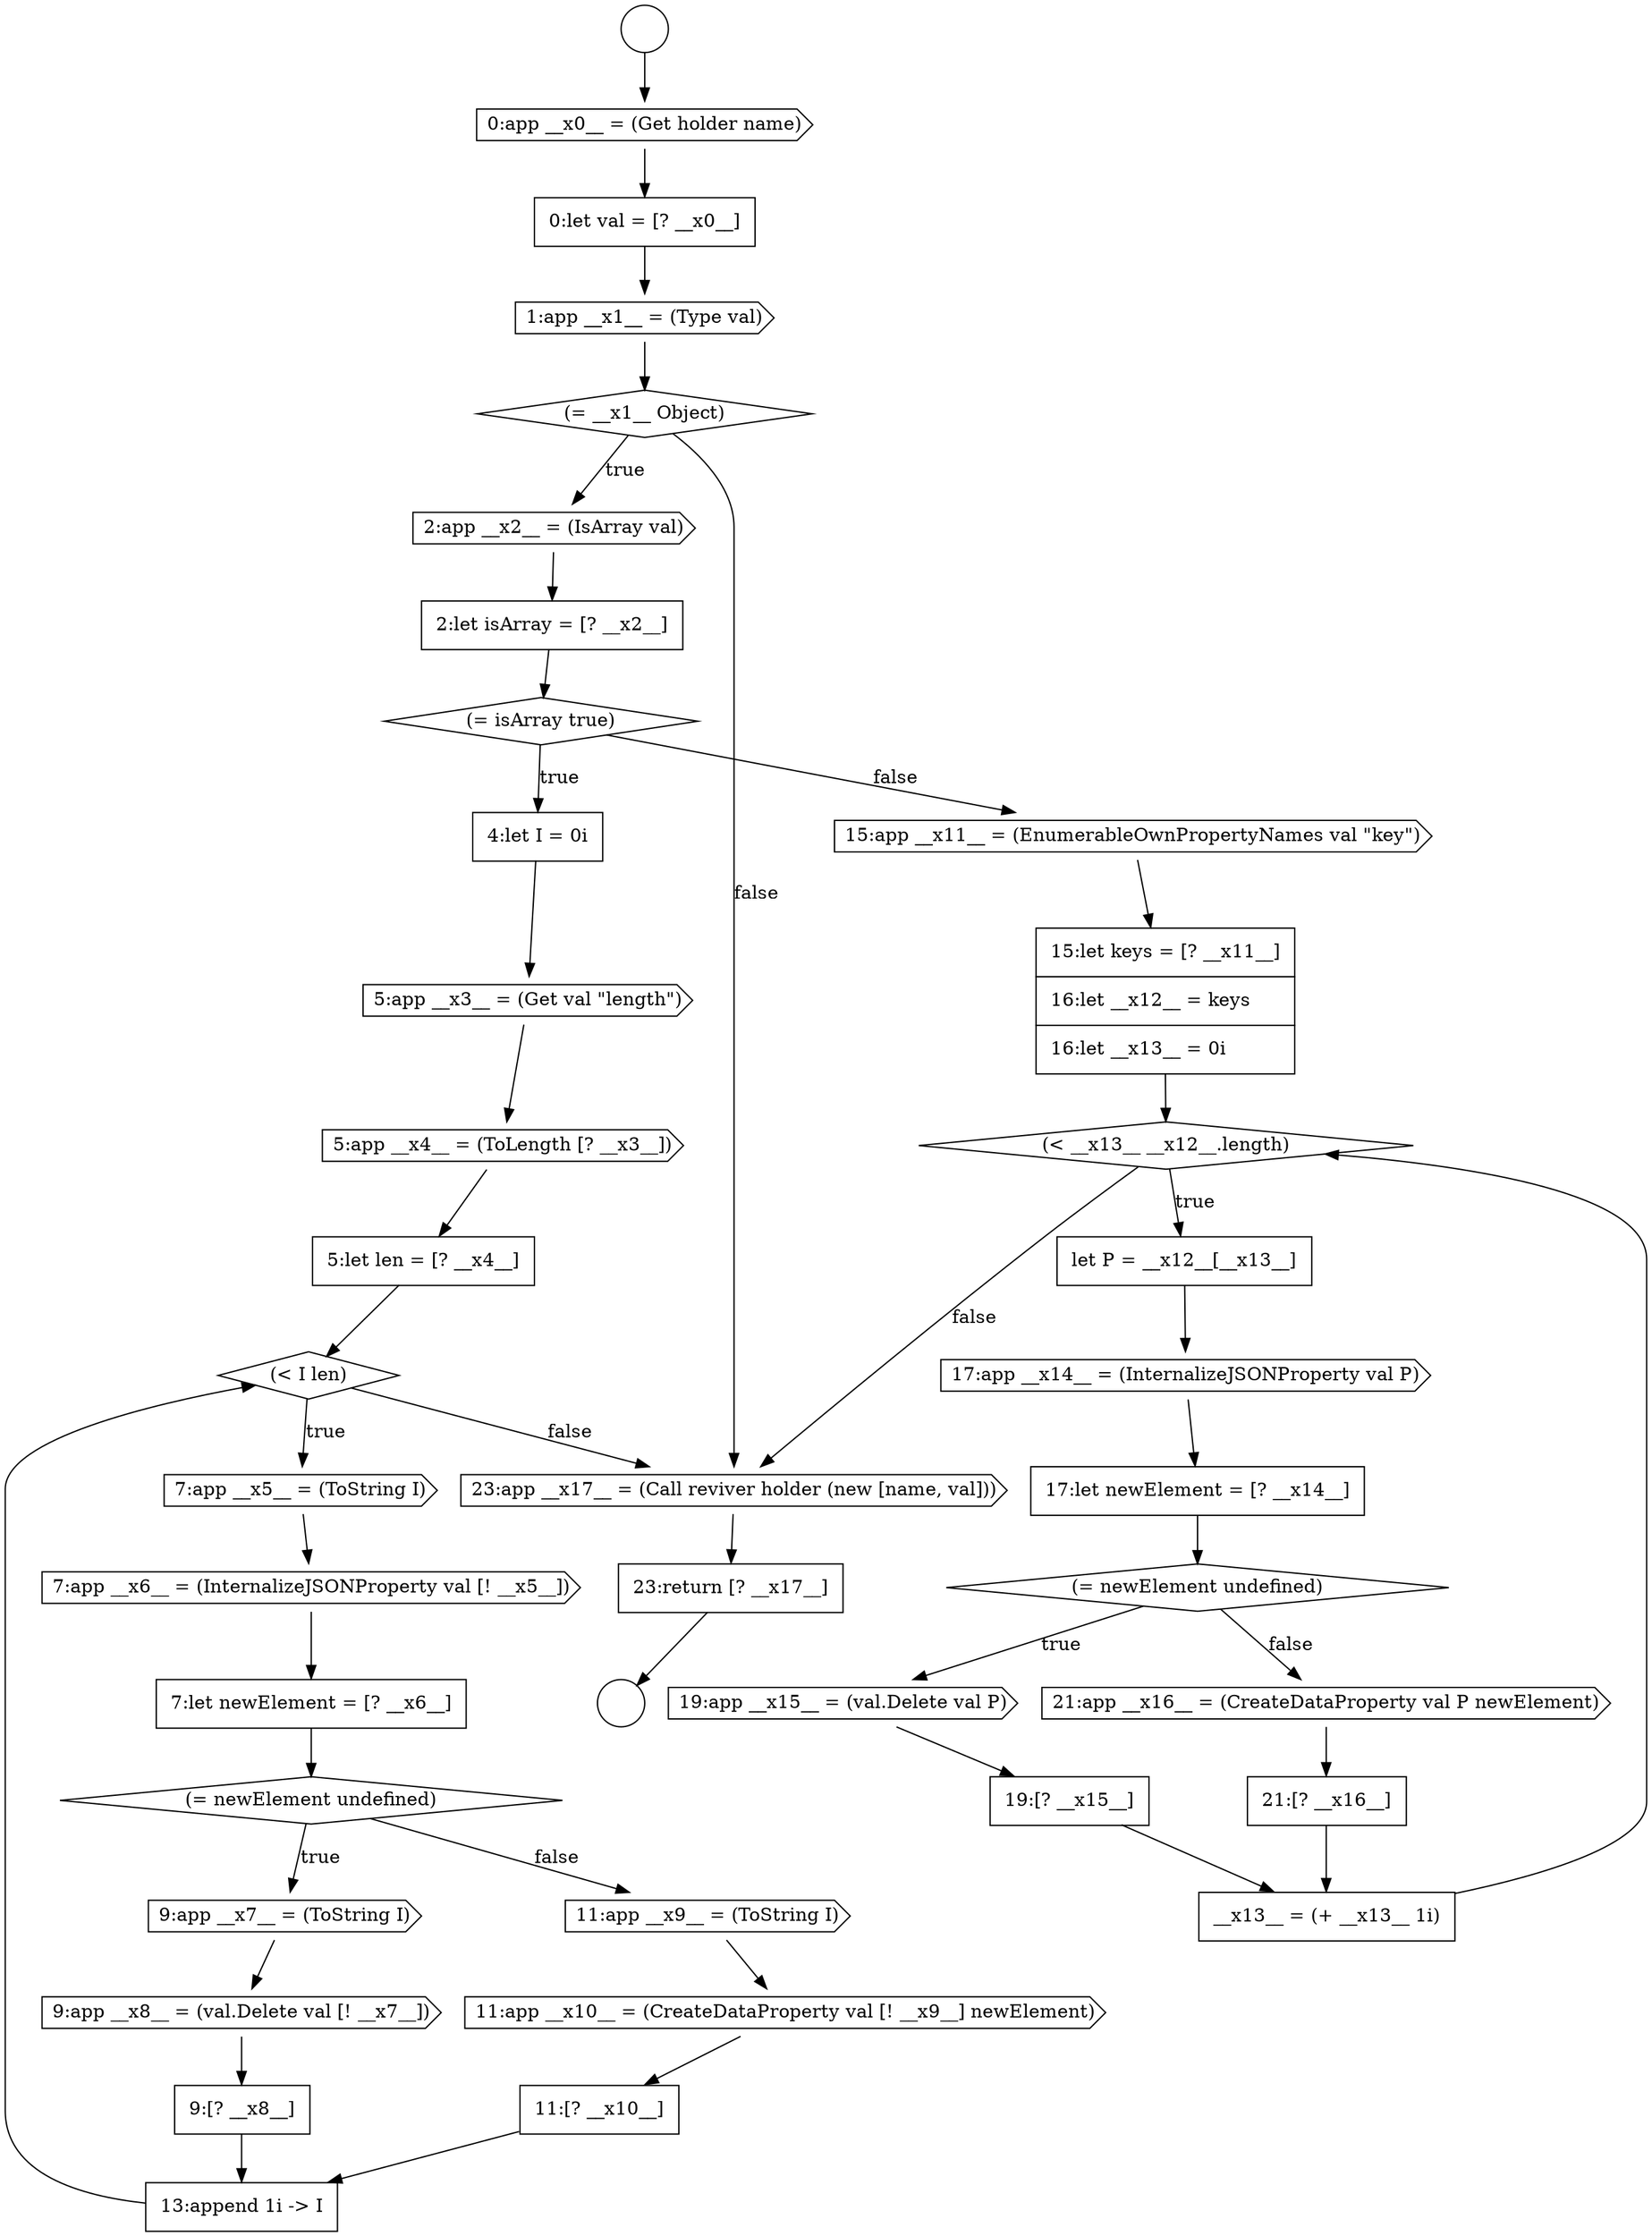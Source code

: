 digraph {
  node0 [shape=circle label=" " color="black" fillcolor="white" style=filled]
  node5 [shape=diamond, label=<<font color="black">(= __x1__ Object)</font>> color="black" fillcolor="white" style=filled]
  node10 [shape=cds, label=<<font color="black">5:app __x3__ = (Get val &quot;length&quot;)</font>> color="black" fillcolor="white" style=filled]
  node14 [shape=cds, label=<<font color="black">7:app __x5__ = (ToString I)</font>> color="black" fillcolor="white" style=filled]
  node1 [shape=circle label=" " color="black" fillcolor="white" style=filled]
  node6 [shape=cds, label=<<font color="black">2:app __x2__ = (IsArray val)</font>> color="black" fillcolor="white" style=filled]
  node9 [shape=none, margin=0, label=<<font color="black">
    <table border="0" cellborder="1" cellspacing="0" cellpadding="10">
      <tr><td align="left">4:let I = 0i</td></tr>
    </table>
  </font>> color="black" fillcolor="white" style=filled]
  node13 [shape=diamond, label=<<font color="black">(&lt; I len)</font>> color="black" fillcolor="white" style=filled]
  node2 [shape=cds, label=<<font color="black">0:app __x0__ = (Get holder name)</font>> color="black" fillcolor="white" style=filled]
  node12 [shape=none, margin=0, label=<<font color="black">
    <table border="0" cellborder="1" cellspacing="0" cellpadding="10">
      <tr><td align="left">5:let len = [? __x4__]</td></tr>
    </table>
  </font>> color="black" fillcolor="white" style=filled]
  node7 [shape=none, margin=0, label=<<font color="black">
    <table border="0" cellborder="1" cellspacing="0" cellpadding="10">
      <tr><td align="left">2:let isArray = [? __x2__]</td></tr>
    </table>
  </font>> color="black" fillcolor="white" style=filled]
  node18 [shape=cds, label=<<font color="black">9:app __x7__ = (ToString I)</font>> color="black" fillcolor="white" style=filled]
  node11 [shape=cds, label=<<font color="black">5:app __x4__ = (ToLength [? __x3__])</font>> color="black" fillcolor="white" style=filled]
  node8 [shape=diamond, label=<<font color="black">(= isArray true)</font>> color="black" fillcolor="white" style=filled]
  node4 [shape=cds, label=<<font color="black">1:app __x1__ = (Type val)</font>> color="black" fillcolor="white" style=filled]
  node15 [shape=cds, label=<<font color="black">7:app __x6__ = (InternalizeJSONProperty val [! __x5__])</font>> color="black" fillcolor="white" style=filled]
  node24 [shape=none, margin=0, label=<<font color="black">
    <table border="0" cellborder="1" cellspacing="0" cellpadding="10">
      <tr><td align="left">13:append 1i -&gt; I</td></tr>
    </table>
  </font>> color="black" fillcolor="white" style=filled]
  node37 [shape=cds, label=<<font color="black">23:app __x17__ = (Call reviver holder (new [name, val]))</font>> color="black" fillcolor="white" style=filled]
  node25 [shape=cds, label=<<font color="black">15:app __x11__ = (EnumerableOwnPropertyNames val &quot;key&quot;)</font>> color="black" fillcolor="white" style=filled]
  node20 [shape=none, margin=0, label=<<font color="black">
    <table border="0" cellborder="1" cellspacing="0" cellpadding="10">
      <tr><td align="left">9:[? __x8__]</td></tr>
    </table>
  </font>> color="black" fillcolor="white" style=filled]
  node29 [shape=cds, label=<<font color="black">17:app __x14__ = (InternalizeJSONProperty val P)</font>> color="black" fillcolor="white" style=filled]
  node21 [shape=cds, label=<<font color="black">11:app __x9__ = (ToString I)</font>> color="black" fillcolor="white" style=filled]
  node33 [shape=none, margin=0, label=<<font color="black">
    <table border="0" cellborder="1" cellspacing="0" cellpadding="10">
      <tr><td align="left">19:[? __x15__]</td></tr>
    </table>
  </font>> color="black" fillcolor="white" style=filled]
  node28 [shape=none, margin=0, label=<<font color="black">
    <table border="0" cellborder="1" cellspacing="0" cellpadding="10">
      <tr><td align="left">let P = __x12__[__x13__]</td></tr>
    </table>
  </font>> color="black" fillcolor="white" style=filled]
  node38 [shape=none, margin=0, label=<<font color="black">
    <table border="0" cellborder="1" cellspacing="0" cellpadding="10">
      <tr><td align="left">23:return [? __x17__]</td></tr>
    </table>
  </font>> color="black" fillcolor="white" style=filled]
  node17 [shape=diamond, label=<<font color="black">(= newElement undefined)</font>> color="black" fillcolor="white" style=filled]
  node32 [shape=cds, label=<<font color="black">19:app __x15__ = (val.Delete val P)</font>> color="black" fillcolor="white" style=filled]
  node34 [shape=cds, label=<<font color="black">21:app __x16__ = (CreateDataProperty val P newElement)</font>> color="black" fillcolor="white" style=filled]
  node22 [shape=cds, label=<<font color="black">11:app __x10__ = (CreateDataProperty val [! __x9__] newElement)</font>> color="black" fillcolor="white" style=filled]
  node27 [shape=diamond, label=<<font color="black">(&lt; __x13__ __x12__.length)</font>> color="black" fillcolor="white" style=filled]
  node3 [shape=none, margin=0, label=<<font color="black">
    <table border="0" cellborder="1" cellspacing="0" cellpadding="10">
      <tr><td align="left">0:let val = [? __x0__]</td></tr>
    </table>
  </font>> color="black" fillcolor="white" style=filled]
  node35 [shape=none, margin=0, label=<<font color="black">
    <table border="0" cellborder="1" cellspacing="0" cellpadding="10">
      <tr><td align="left">21:[? __x16__]</td></tr>
    </table>
  </font>> color="black" fillcolor="white" style=filled]
  node16 [shape=none, margin=0, label=<<font color="black">
    <table border="0" cellborder="1" cellspacing="0" cellpadding="10">
      <tr><td align="left">7:let newElement = [? __x6__]</td></tr>
    </table>
  </font>> color="black" fillcolor="white" style=filled]
  node31 [shape=diamond, label=<<font color="black">(= newElement undefined)</font>> color="black" fillcolor="white" style=filled]
  node26 [shape=none, margin=0, label=<<font color="black">
    <table border="0" cellborder="1" cellspacing="0" cellpadding="10">
      <tr><td align="left">15:let keys = [? __x11__]</td></tr>
      <tr><td align="left">16:let __x12__ = keys</td></tr>
      <tr><td align="left">16:let __x13__ = 0i</td></tr>
    </table>
  </font>> color="black" fillcolor="white" style=filled]
  node23 [shape=none, margin=0, label=<<font color="black">
    <table border="0" cellborder="1" cellspacing="0" cellpadding="10">
      <tr><td align="left">11:[? __x10__]</td></tr>
    </table>
  </font>> color="black" fillcolor="white" style=filled]
  node36 [shape=none, margin=0, label=<<font color="black">
    <table border="0" cellborder="1" cellspacing="0" cellpadding="10">
      <tr><td align="left">__x13__ = (+ __x13__ 1i)</td></tr>
    </table>
  </font>> color="black" fillcolor="white" style=filled]
  node30 [shape=none, margin=0, label=<<font color="black">
    <table border="0" cellborder="1" cellspacing="0" cellpadding="10">
      <tr><td align="left">17:let newElement = [? __x14__]</td></tr>
    </table>
  </font>> color="black" fillcolor="white" style=filled]
  node19 [shape=cds, label=<<font color="black">9:app __x8__ = (val.Delete val [! __x7__])</font>> color="black" fillcolor="white" style=filled]
  node3 -> node4 [ color="black"]
  node17 -> node18 [label=<<font color="black">true</font>> color="black"]
  node17 -> node21 [label=<<font color="black">false</font>> color="black"]
  node11 -> node12 [ color="black"]
  node24 -> node13 [ color="black"]
  node0 -> node2 [ color="black"]
  node9 -> node10 [ color="black"]
  node37 -> node38 [ color="black"]
  node26 -> node27 [ color="black"]
  node10 -> node11 [ color="black"]
  node4 -> node5 [ color="black"]
  node25 -> node26 [ color="black"]
  node21 -> node22 [ color="black"]
  node33 -> node36 [ color="black"]
  node32 -> node33 [ color="black"]
  node28 -> node29 [ color="black"]
  node29 -> node30 [ color="black"]
  node8 -> node9 [label=<<font color="black">true</font>> color="black"]
  node8 -> node25 [label=<<font color="black">false</font>> color="black"]
  node38 -> node1 [ color="black"]
  node7 -> node8 [ color="black"]
  node34 -> node35 [ color="black"]
  node18 -> node19 [ color="black"]
  node2 -> node3 [ color="black"]
  node15 -> node16 [ color="black"]
  node19 -> node20 [ color="black"]
  node35 -> node36 [ color="black"]
  node12 -> node13 [ color="black"]
  node31 -> node32 [label=<<font color="black">true</font>> color="black"]
  node31 -> node34 [label=<<font color="black">false</font>> color="black"]
  node22 -> node23 [ color="black"]
  node6 -> node7 [ color="black"]
  node23 -> node24 [ color="black"]
  node14 -> node15 [ color="black"]
  node27 -> node28 [label=<<font color="black">true</font>> color="black"]
  node27 -> node37 [label=<<font color="black">false</font>> color="black"]
  node13 -> node14 [label=<<font color="black">true</font>> color="black"]
  node13 -> node37 [label=<<font color="black">false</font>> color="black"]
  node30 -> node31 [ color="black"]
  node20 -> node24 [ color="black"]
  node5 -> node6 [label=<<font color="black">true</font>> color="black"]
  node5 -> node37 [label=<<font color="black">false</font>> color="black"]
  node16 -> node17 [ color="black"]
  node36 -> node27 [ color="black"]
}
